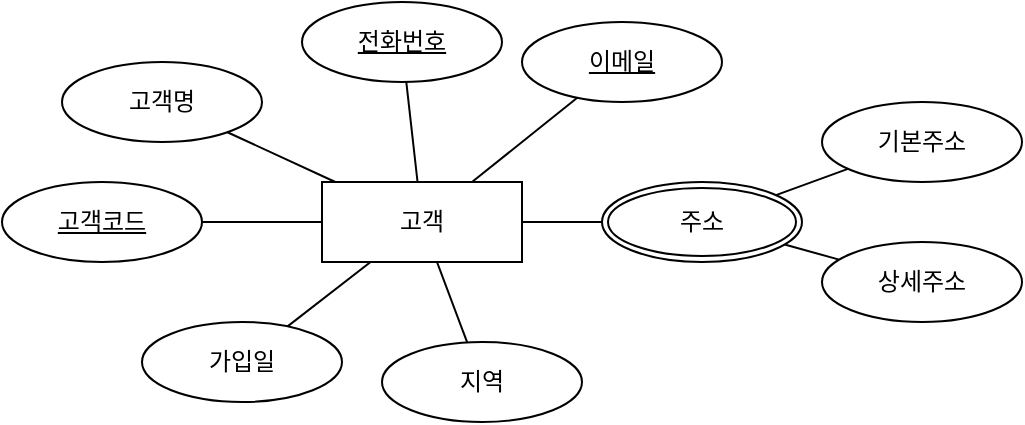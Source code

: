 <mxfile version="28.1.1">
  <diagram name="페이지-1" id="0dxawpgwa3V5kVXZLIHY">
    <mxGraphModel dx="1426" dy="743" grid="1" gridSize="10" guides="1" tooltips="1" connect="1" arrows="1" fold="1" page="1" pageScale="1" pageWidth="827" pageHeight="1169" math="0" shadow="0">
      <root>
        <mxCell id="0" />
        <mxCell id="1" parent="0" />
        <mxCell id="vLmJBGW6A9p-T7zwAkiO-1" value="고객" style="whiteSpace=wrap;html=1;align=center;" parent="1" vertex="1">
          <mxGeometry x="180" y="110" width="100" height="40" as="geometry" />
        </mxCell>
        <mxCell id="vLmJBGW6A9p-T7zwAkiO-2" value="고객명" style="ellipse;whiteSpace=wrap;html=1;align=center;" parent="1" vertex="1">
          <mxGeometry x="50" y="50" width="100" height="40" as="geometry" />
        </mxCell>
        <mxCell id="w4M2kPeQPFyu2rTOLgIa-3" value="" style="endArrow=none;html=1;rounded=0;" edge="1" parent="1" source="vLmJBGW6A9p-T7zwAkiO-2" target="vLmJBGW6A9p-T7zwAkiO-1">
          <mxGeometry relative="1" as="geometry">
            <mxPoint x="290" y="280" as="sourcePoint" />
            <mxPoint x="450" y="280" as="targetPoint" />
          </mxGeometry>
        </mxCell>
        <mxCell id="w4M2kPeQPFyu2rTOLgIa-4" value="" style="endArrow=none;html=1;rounded=0;" edge="1" parent="1" source="w4M2kPeQPFyu2rTOLgIa-5" target="vLmJBGW6A9p-T7zwAkiO-1">
          <mxGeometry relative="1" as="geometry">
            <mxPoint x="290" y="70" as="sourcePoint" />
            <mxPoint x="310" y="130" as="targetPoint" />
          </mxGeometry>
        </mxCell>
        <mxCell id="w4M2kPeQPFyu2rTOLgIa-5" value="전화번호" style="ellipse;whiteSpace=wrap;html=1;align=center;fontStyle=4;" vertex="1" parent="1">
          <mxGeometry x="170" y="20" width="100" height="40" as="geometry" />
        </mxCell>
        <mxCell id="w4M2kPeQPFyu2rTOLgIa-7" value="이메일" style="ellipse;whiteSpace=wrap;html=1;align=center;fontStyle=4;" vertex="1" parent="1">
          <mxGeometry x="280" y="30" width="100" height="40" as="geometry" />
        </mxCell>
        <mxCell id="w4M2kPeQPFyu2rTOLgIa-8" value="" style="endArrow=none;html=1;rounded=0;" edge="1" parent="1" source="w4M2kPeQPFyu2rTOLgIa-7" target="vLmJBGW6A9p-T7zwAkiO-1">
          <mxGeometry relative="1" as="geometry">
            <mxPoint x="260" y="90" as="sourcePoint" />
            <mxPoint x="263" y="140" as="targetPoint" />
          </mxGeometry>
        </mxCell>
        <mxCell id="w4M2kPeQPFyu2rTOLgIa-9" value="고객코드" style="ellipse;whiteSpace=wrap;html=1;align=center;fontStyle=4;" vertex="1" parent="1">
          <mxGeometry x="20" y="110" width="100" height="40" as="geometry" />
        </mxCell>
        <mxCell id="w4M2kPeQPFyu2rTOLgIa-10" value="" style="endArrow=none;html=1;rounded=0;" edge="1" parent="1" source="w4M2kPeQPFyu2rTOLgIa-9" target="vLmJBGW6A9p-T7zwAkiO-1">
          <mxGeometry relative="1" as="geometry">
            <mxPoint x="190" y="130" as="sourcePoint" />
            <mxPoint x="244" y="155" as="targetPoint" />
          </mxGeometry>
        </mxCell>
        <mxCell id="w4M2kPeQPFyu2rTOLgIa-12" value="주소" style="ellipse;shape=doubleEllipse;margin=3;whiteSpace=wrap;html=1;align=center;" vertex="1" parent="1">
          <mxGeometry x="320" y="110" width="100" height="40" as="geometry" />
        </mxCell>
        <mxCell id="w4M2kPeQPFyu2rTOLgIa-13" value="" style="endArrow=none;html=1;rounded=0;" edge="1" parent="1" source="w4M2kPeQPFyu2rTOLgIa-12" target="vLmJBGW6A9p-T7zwAkiO-1">
          <mxGeometry relative="1" as="geometry">
            <mxPoint x="343" y="110" as="sourcePoint" />
            <mxPoint x="290" y="152" as="targetPoint" />
          </mxGeometry>
        </mxCell>
        <mxCell id="w4M2kPeQPFyu2rTOLgIa-14" value="기본주소" style="ellipse;whiteSpace=wrap;html=1;align=center;" vertex="1" parent="1">
          <mxGeometry x="430" y="70" width="100" height="40" as="geometry" />
        </mxCell>
        <mxCell id="w4M2kPeQPFyu2rTOLgIa-15" value="상세주소" style="ellipse;whiteSpace=wrap;html=1;align=center;" vertex="1" parent="1">
          <mxGeometry x="430" y="140" width="100" height="40" as="geometry" />
        </mxCell>
        <mxCell id="w4M2kPeQPFyu2rTOLgIa-17" value="" style="endArrow=none;html=1;rounded=0;" edge="1" parent="1" source="w4M2kPeQPFyu2rTOLgIa-14" target="w4M2kPeQPFyu2rTOLgIa-12">
          <mxGeometry relative="1" as="geometry">
            <mxPoint x="343" y="110" as="sourcePoint" />
            <mxPoint x="360" y="120" as="targetPoint" />
          </mxGeometry>
        </mxCell>
        <mxCell id="w4M2kPeQPFyu2rTOLgIa-18" value="" style="endArrow=none;html=1;rounded=0;" edge="1" parent="1" source="w4M2kPeQPFyu2rTOLgIa-15" target="w4M2kPeQPFyu2rTOLgIa-12">
          <mxGeometry relative="1" as="geometry">
            <mxPoint x="446" y="170" as="sourcePoint" />
            <mxPoint x="410" y="184" as="targetPoint" />
          </mxGeometry>
        </mxCell>
        <mxCell id="w4M2kPeQPFyu2rTOLgIa-19" value="가입일" style="ellipse;whiteSpace=wrap;html=1;align=center;" vertex="1" parent="1">
          <mxGeometry x="90" y="180" width="100" height="40" as="geometry" />
        </mxCell>
        <mxCell id="w4M2kPeQPFyu2rTOLgIa-20" value="" style="endArrow=none;html=1;rounded=0;" edge="1" parent="1" source="w4M2kPeQPFyu2rTOLgIa-19" target="vLmJBGW6A9p-T7zwAkiO-1">
          <mxGeometry relative="1" as="geometry">
            <mxPoint x="170" y="120" as="sourcePoint" />
            <mxPoint x="224" y="145" as="targetPoint" />
          </mxGeometry>
        </mxCell>
        <mxCell id="w4M2kPeQPFyu2rTOLgIa-25" value="지역" style="ellipse;whiteSpace=wrap;html=1;align=center;" vertex="1" parent="1">
          <mxGeometry x="210" y="190" width="100" height="40" as="geometry" />
        </mxCell>
        <mxCell id="w4M2kPeQPFyu2rTOLgIa-26" value="" style="endArrow=none;html=1;rounded=0;" edge="1" parent="1" source="w4M2kPeQPFyu2rTOLgIa-25" target="vLmJBGW6A9p-T7zwAkiO-1">
          <mxGeometry relative="1" as="geometry">
            <mxPoint x="180" y="212" as="sourcePoint" />
            <mxPoint x="221" y="180" as="targetPoint" />
          </mxGeometry>
        </mxCell>
      </root>
    </mxGraphModel>
  </diagram>
</mxfile>
